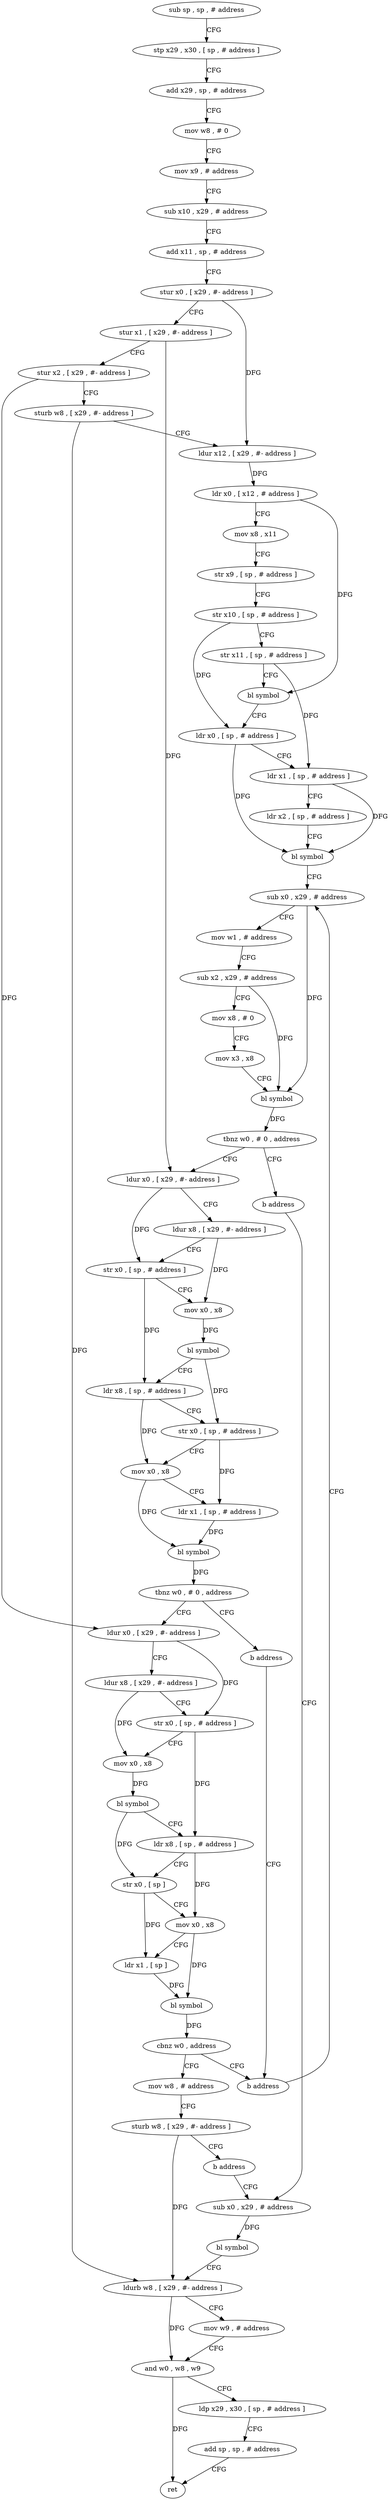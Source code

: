 digraph "func" {
"85400" [label = "sub sp , sp , # address" ]
"85404" [label = "stp x29 , x30 , [ sp , # address ]" ]
"85408" [label = "add x29 , sp , # address" ]
"85412" [label = "mov w8 , # 0" ]
"85416" [label = "mov x9 , # address" ]
"85420" [label = "sub x10 , x29 , # address" ]
"85424" [label = "add x11 , sp , # address" ]
"85428" [label = "stur x0 , [ x29 , #- address ]" ]
"85432" [label = "stur x1 , [ x29 , #- address ]" ]
"85436" [label = "stur x2 , [ x29 , #- address ]" ]
"85440" [label = "sturb w8 , [ x29 , #- address ]" ]
"85444" [label = "ldur x12 , [ x29 , #- address ]" ]
"85448" [label = "ldr x0 , [ x12 , # address ]" ]
"85452" [label = "mov x8 , x11" ]
"85456" [label = "str x9 , [ sp , # address ]" ]
"85460" [label = "str x10 , [ sp , # address ]" ]
"85464" [label = "str x11 , [ sp , # address ]" ]
"85468" [label = "bl symbol" ]
"85472" [label = "ldr x0 , [ sp , # address ]" ]
"85476" [label = "ldr x1 , [ sp , # address ]" ]
"85480" [label = "ldr x2 , [ sp , # address ]" ]
"85484" [label = "bl symbol" ]
"85488" [label = "sub x0 , x29 , # address" ]
"85520" [label = "ldur x0 , [ x29 , #- address ]" ]
"85524" [label = "ldur x8 , [ x29 , #- address ]" ]
"85528" [label = "str x0 , [ sp , # address ]" ]
"85532" [label = "mov x0 , x8" ]
"85536" [label = "bl symbol" ]
"85540" [label = "ldr x8 , [ sp , # address ]" ]
"85544" [label = "str x0 , [ sp , # address ]" ]
"85548" [label = "mov x0 , x8" ]
"85552" [label = "ldr x1 , [ sp , # address ]" ]
"85556" [label = "bl symbol" ]
"85560" [label = "tbnz w0 , # 0 , address" ]
"85568" [label = "ldur x0 , [ x29 , #- address ]" ]
"85564" [label = "b address" ]
"85516" [label = "b address" ]
"85628" [label = "sub x0 , x29 , # address" ]
"85572" [label = "ldur x8 , [ x29 , #- address ]" ]
"85576" [label = "str x0 , [ sp , # address ]" ]
"85580" [label = "mov x0 , x8" ]
"85584" [label = "bl symbol" ]
"85588" [label = "ldr x8 , [ sp , # address ]" ]
"85592" [label = "str x0 , [ sp ]" ]
"85596" [label = "mov x0 , x8" ]
"85600" [label = "ldr x1 , [ sp ]" ]
"85604" [label = "bl symbol" ]
"85608" [label = "cbnz w0 , address" ]
"85624" [label = "b address" ]
"85612" [label = "mov w8 , # address" ]
"85632" [label = "bl symbol" ]
"85636" [label = "ldurb w8 , [ x29 , #- address ]" ]
"85640" [label = "mov w9 , # address" ]
"85644" [label = "and w0 , w8 , w9" ]
"85648" [label = "ldp x29 , x30 , [ sp , # address ]" ]
"85652" [label = "add sp , sp , # address" ]
"85656" [label = "ret" ]
"85616" [label = "sturb w8 , [ x29 , #- address ]" ]
"85620" [label = "b address" ]
"85492" [label = "mov w1 , # address" ]
"85496" [label = "sub x2 , x29 , # address" ]
"85500" [label = "mov x8 , # 0" ]
"85504" [label = "mov x3 , x8" ]
"85508" [label = "bl symbol" ]
"85512" [label = "tbnz w0 , # 0 , address" ]
"85400" -> "85404" [ label = "CFG" ]
"85404" -> "85408" [ label = "CFG" ]
"85408" -> "85412" [ label = "CFG" ]
"85412" -> "85416" [ label = "CFG" ]
"85416" -> "85420" [ label = "CFG" ]
"85420" -> "85424" [ label = "CFG" ]
"85424" -> "85428" [ label = "CFG" ]
"85428" -> "85432" [ label = "CFG" ]
"85428" -> "85444" [ label = "DFG" ]
"85432" -> "85436" [ label = "CFG" ]
"85432" -> "85520" [ label = "DFG" ]
"85436" -> "85440" [ label = "CFG" ]
"85436" -> "85568" [ label = "DFG" ]
"85440" -> "85444" [ label = "CFG" ]
"85440" -> "85636" [ label = "DFG" ]
"85444" -> "85448" [ label = "DFG" ]
"85448" -> "85452" [ label = "CFG" ]
"85448" -> "85468" [ label = "DFG" ]
"85452" -> "85456" [ label = "CFG" ]
"85456" -> "85460" [ label = "CFG" ]
"85460" -> "85464" [ label = "CFG" ]
"85460" -> "85472" [ label = "DFG" ]
"85464" -> "85468" [ label = "CFG" ]
"85464" -> "85476" [ label = "DFG" ]
"85468" -> "85472" [ label = "CFG" ]
"85472" -> "85476" [ label = "CFG" ]
"85472" -> "85484" [ label = "DFG" ]
"85476" -> "85480" [ label = "CFG" ]
"85476" -> "85484" [ label = "DFG" ]
"85480" -> "85484" [ label = "CFG" ]
"85484" -> "85488" [ label = "CFG" ]
"85488" -> "85492" [ label = "CFG" ]
"85488" -> "85508" [ label = "DFG" ]
"85520" -> "85524" [ label = "CFG" ]
"85520" -> "85528" [ label = "DFG" ]
"85524" -> "85528" [ label = "CFG" ]
"85524" -> "85532" [ label = "DFG" ]
"85528" -> "85532" [ label = "CFG" ]
"85528" -> "85540" [ label = "DFG" ]
"85532" -> "85536" [ label = "DFG" ]
"85536" -> "85540" [ label = "CFG" ]
"85536" -> "85544" [ label = "DFG" ]
"85540" -> "85544" [ label = "CFG" ]
"85540" -> "85548" [ label = "DFG" ]
"85544" -> "85548" [ label = "CFG" ]
"85544" -> "85552" [ label = "DFG" ]
"85548" -> "85552" [ label = "CFG" ]
"85548" -> "85556" [ label = "DFG" ]
"85552" -> "85556" [ label = "DFG" ]
"85556" -> "85560" [ label = "DFG" ]
"85560" -> "85568" [ label = "CFG" ]
"85560" -> "85564" [ label = "CFG" ]
"85568" -> "85572" [ label = "CFG" ]
"85568" -> "85576" [ label = "DFG" ]
"85564" -> "85624" [ label = "CFG" ]
"85516" -> "85628" [ label = "CFG" ]
"85628" -> "85632" [ label = "DFG" ]
"85572" -> "85576" [ label = "CFG" ]
"85572" -> "85580" [ label = "DFG" ]
"85576" -> "85580" [ label = "CFG" ]
"85576" -> "85588" [ label = "DFG" ]
"85580" -> "85584" [ label = "DFG" ]
"85584" -> "85588" [ label = "CFG" ]
"85584" -> "85592" [ label = "DFG" ]
"85588" -> "85592" [ label = "CFG" ]
"85588" -> "85596" [ label = "DFG" ]
"85592" -> "85596" [ label = "CFG" ]
"85592" -> "85600" [ label = "DFG" ]
"85596" -> "85600" [ label = "CFG" ]
"85596" -> "85604" [ label = "DFG" ]
"85600" -> "85604" [ label = "DFG" ]
"85604" -> "85608" [ label = "DFG" ]
"85608" -> "85624" [ label = "CFG" ]
"85608" -> "85612" [ label = "CFG" ]
"85624" -> "85488" [ label = "CFG" ]
"85612" -> "85616" [ label = "CFG" ]
"85632" -> "85636" [ label = "CFG" ]
"85636" -> "85640" [ label = "CFG" ]
"85636" -> "85644" [ label = "DFG" ]
"85640" -> "85644" [ label = "CFG" ]
"85644" -> "85648" [ label = "CFG" ]
"85644" -> "85656" [ label = "DFG" ]
"85648" -> "85652" [ label = "CFG" ]
"85652" -> "85656" [ label = "CFG" ]
"85616" -> "85620" [ label = "CFG" ]
"85616" -> "85636" [ label = "DFG" ]
"85620" -> "85628" [ label = "CFG" ]
"85492" -> "85496" [ label = "CFG" ]
"85496" -> "85500" [ label = "CFG" ]
"85496" -> "85508" [ label = "DFG" ]
"85500" -> "85504" [ label = "CFG" ]
"85504" -> "85508" [ label = "CFG" ]
"85508" -> "85512" [ label = "DFG" ]
"85512" -> "85520" [ label = "CFG" ]
"85512" -> "85516" [ label = "CFG" ]
}
